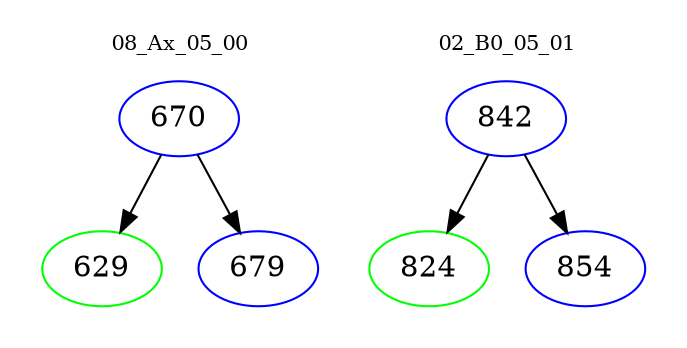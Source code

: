 digraph{
subgraph cluster_0 {
color = white
label = "08_Ax_05_00";
fontsize=10;
T0_670 [label="670", color="blue"]
T0_670 -> T0_629 [color="black"]
T0_629 [label="629", color="green"]
T0_670 -> T0_679 [color="black"]
T0_679 [label="679", color="blue"]
}
subgraph cluster_1 {
color = white
label = "02_B0_05_01";
fontsize=10;
T1_842 [label="842", color="blue"]
T1_842 -> T1_824 [color="black"]
T1_824 [label="824", color="green"]
T1_842 -> T1_854 [color="black"]
T1_854 [label="854", color="blue"]
}
}
